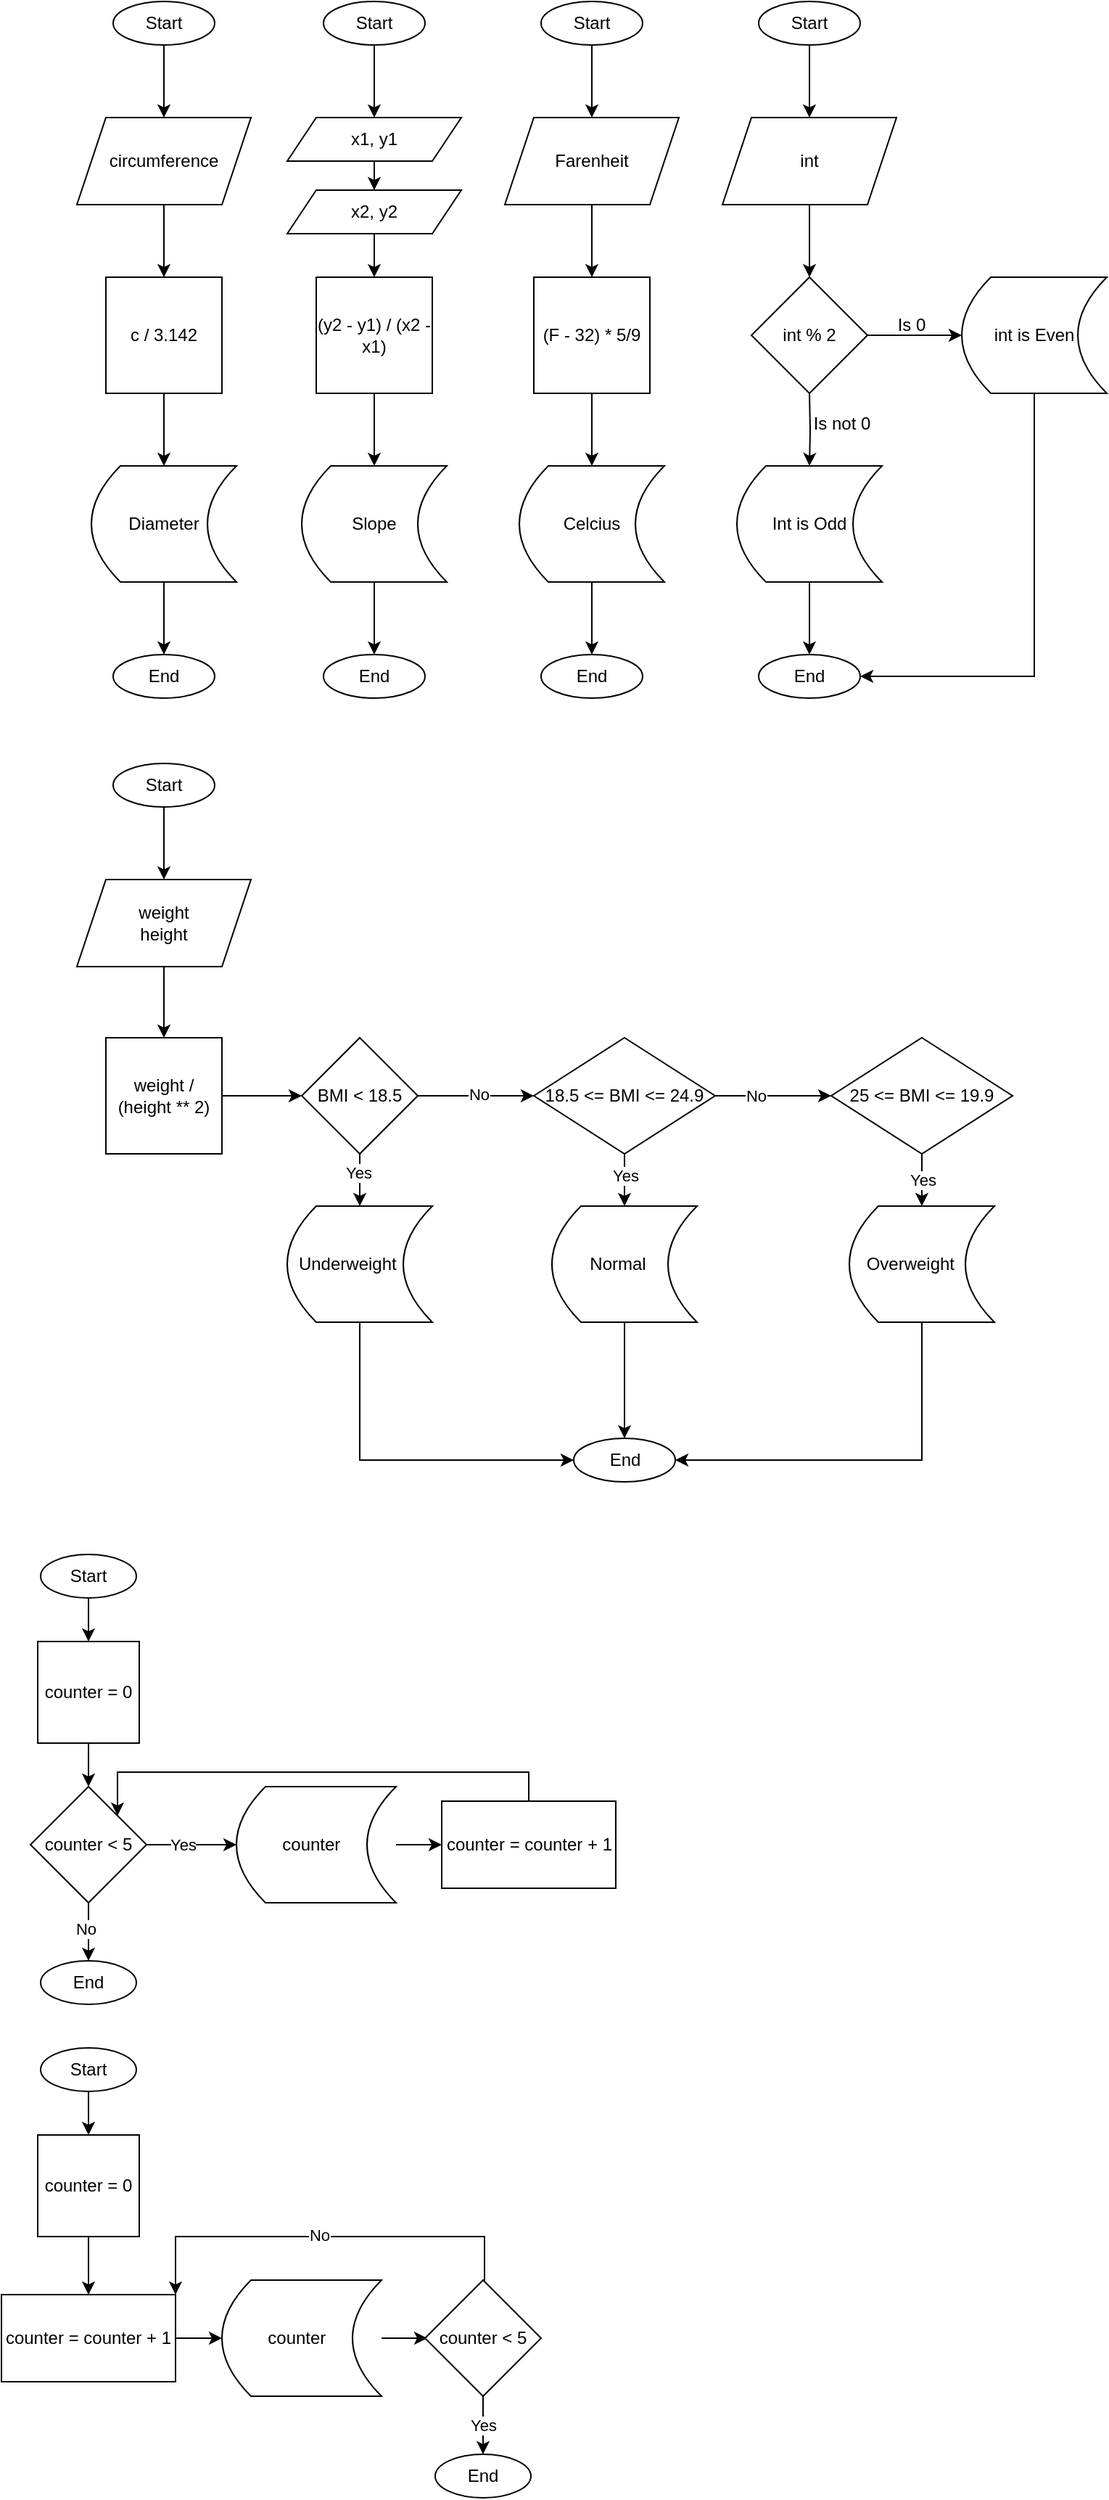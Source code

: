 <mxfile version="22.0.8" type="github">
  <diagram id="C5RBs43oDa-KdzZeNtuy" name="Page-1">
    <mxGraphModel dx="1155" dy="816" grid="1" gridSize="10" guides="1" tooltips="1" connect="1" arrows="1" fold="1" page="1" pageScale="1" pageWidth="827" pageHeight="2000" math="0" shadow="0">
      <root>
        <mxCell id="WIyWlLk6GJQsqaUBKTNV-0" />
        <mxCell id="WIyWlLk6GJQsqaUBKTNV-1" parent="WIyWlLk6GJQsqaUBKTNV-0" />
        <mxCell id="tHAQ9_R65JIWhHBERZZs-3" style="edgeStyle=orthogonalEdgeStyle;rounded=0;orthogonalLoop=1;jettySize=auto;html=1;" parent="WIyWlLk6GJQsqaUBKTNV-1" source="tHAQ9_R65JIWhHBERZZs-0" target="tHAQ9_R65JIWhHBERZZs-1" edge="1">
          <mxGeometry relative="1" as="geometry" />
        </mxCell>
        <mxCell id="tHAQ9_R65JIWhHBERZZs-0" value="Start" style="ellipse;whiteSpace=wrap;html=1;" parent="WIyWlLk6GJQsqaUBKTNV-1" vertex="1">
          <mxGeometry x="84" y="60" width="70" height="30" as="geometry" />
        </mxCell>
        <mxCell id="uW9bg_o3oEEQ5c6Waw9X-0" style="edgeStyle=orthogonalEdgeStyle;rounded=0;orthogonalLoop=1;jettySize=auto;html=1;" edge="1" parent="WIyWlLk6GJQsqaUBKTNV-1" source="tHAQ9_R65JIWhHBERZZs-1" target="tHAQ9_R65JIWhHBERZZs-4">
          <mxGeometry relative="1" as="geometry" />
        </mxCell>
        <mxCell id="tHAQ9_R65JIWhHBERZZs-1" value="circumference" style="shape=parallelogram;perimeter=parallelogramPerimeter;whiteSpace=wrap;html=1;fixedSize=1;" parent="WIyWlLk6GJQsqaUBKTNV-1" vertex="1">
          <mxGeometry x="59" y="140" width="120" height="60" as="geometry" />
        </mxCell>
        <mxCell id="uW9bg_o3oEEQ5c6Waw9X-2" style="edgeStyle=orthogonalEdgeStyle;rounded=0;orthogonalLoop=1;jettySize=auto;html=1;entryX=0.5;entryY=0;entryDx=0;entryDy=0;" edge="1" parent="WIyWlLk6GJQsqaUBKTNV-1" source="tHAQ9_R65JIWhHBERZZs-4" target="uW9bg_o3oEEQ5c6Waw9X-1">
          <mxGeometry relative="1" as="geometry" />
        </mxCell>
        <mxCell id="tHAQ9_R65JIWhHBERZZs-4" value="c /&amp;nbsp;3.142" style="whiteSpace=wrap;html=1;aspect=fixed;" parent="WIyWlLk6GJQsqaUBKTNV-1" vertex="1">
          <mxGeometry x="79" y="250" width="80" height="80" as="geometry" />
        </mxCell>
        <mxCell id="uW9bg_o3oEEQ5c6Waw9X-38" style="edgeStyle=orthogonalEdgeStyle;rounded=0;orthogonalLoop=1;jettySize=auto;html=1;entryX=0.5;entryY=0;entryDx=0;entryDy=0;" edge="1" parent="WIyWlLk6GJQsqaUBKTNV-1" source="uW9bg_o3oEEQ5c6Waw9X-1" target="uW9bg_o3oEEQ5c6Waw9X-37">
          <mxGeometry relative="1" as="geometry" />
        </mxCell>
        <mxCell id="uW9bg_o3oEEQ5c6Waw9X-1" value="Diameter" style="shape=dataStorage;whiteSpace=wrap;html=1;fixedSize=1;" vertex="1" parent="WIyWlLk6GJQsqaUBKTNV-1">
          <mxGeometry x="69" y="380" width="100" height="80" as="geometry" />
        </mxCell>
        <mxCell id="uW9bg_o3oEEQ5c6Waw9X-3" style="edgeStyle=orthogonalEdgeStyle;rounded=0;orthogonalLoop=1;jettySize=auto;html=1;" edge="1" parent="WIyWlLk6GJQsqaUBKTNV-1" source="uW9bg_o3oEEQ5c6Waw9X-4" target="uW9bg_o3oEEQ5c6Waw9X-5">
          <mxGeometry relative="1" as="geometry" />
        </mxCell>
        <mxCell id="uW9bg_o3oEEQ5c6Waw9X-4" value="Start" style="ellipse;whiteSpace=wrap;html=1;" vertex="1" parent="WIyWlLk6GJQsqaUBKTNV-1">
          <mxGeometry x="229" y="60" width="70" height="30" as="geometry" />
        </mxCell>
        <mxCell id="uW9bg_o3oEEQ5c6Waw9X-7" style="edgeStyle=orthogonalEdgeStyle;rounded=0;orthogonalLoop=1;jettySize=auto;html=1;" edge="1" parent="WIyWlLk6GJQsqaUBKTNV-1" source="uW9bg_o3oEEQ5c6Waw9X-5" target="uW9bg_o3oEEQ5c6Waw9X-6">
          <mxGeometry relative="1" as="geometry" />
        </mxCell>
        <mxCell id="uW9bg_o3oEEQ5c6Waw9X-5" value="x1, y1" style="shape=parallelogram;perimeter=parallelogramPerimeter;whiteSpace=wrap;html=1;fixedSize=1;" vertex="1" parent="WIyWlLk6GJQsqaUBKTNV-1">
          <mxGeometry x="204" y="140" width="120" height="30" as="geometry" />
        </mxCell>
        <mxCell id="uW9bg_o3oEEQ5c6Waw9X-9" style="edgeStyle=orthogonalEdgeStyle;rounded=0;orthogonalLoop=1;jettySize=auto;html=1;" edge="1" parent="WIyWlLk6GJQsqaUBKTNV-1" source="uW9bg_o3oEEQ5c6Waw9X-6" target="uW9bg_o3oEEQ5c6Waw9X-8">
          <mxGeometry relative="1" as="geometry" />
        </mxCell>
        <mxCell id="uW9bg_o3oEEQ5c6Waw9X-6" value="x2, y2" style="shape=parallelogram;perimeter=parallelogramPerimeter;whiteSpace=wrap;html=1;fixedSize=1;" vertex="1" parent="WIyWlLk6GJQsqaUBKTNV-1">
          <mxGeometry x="204" y="190" width="120" height="30" as="geometry" />
        </mxCell>
        <mxCell id="uW9bg_o3oEEQ5c6Waw9X-8" value="(y2 - y1) / (x2 - x1)" style="whiteSpace=wrap;html=1;aspect=fixed;" vertex="1" parent="WIyWlLk6GJQsqaUBKTNV-1">
          <mxGeometry x="224" y="250" width="80" height="80" as="geometry" />
        </mxCell>
        <mxCell id="uW9bg_o3oEEQ5c6Waw9X-10" style="edgeStyle=orthogonalEdgeStyle;rounded=0;orthogonalLoop=1;jettySize=auto;html=1;entryX=0.5;entryY=0;entryDx=0;entryDy=0;" edge="1" parent="WIyWlLk6GJQsqaUBKTNV-1" target="uW9bg_o3oEEQ5c6Waw9X-11" source="uW9bg_o3oEEQ5c6Waw9X-8">
          <mxGeometry relative="1" as="geometry">
            <mxPoint x="264" y="360" as="sourcePoint" />
          </mxGeometry>
        </mxCell>
        <mxCell id="uW9bg_o3oEEQ5c6Waw9X-43" style="edgeStyle=orthogonalEdgeStyle;rounded=0;orthogonalLoop=1;jettySize=auto;html=1;" edge="1" parent="WIyWlLk6GJQsqaUBKTNV-1" source="uW9bg_o3oEEQ5c6Waw9X-11" target="uW9bg_o3oEEQ5c6Waw9X-41">
          <mxGeometry relative="1" as="geometry" />
        </mxCell>
        <mxCell id="uW9bg_o3oEEQ5c6Waw9X-11" value="Slope" style="shape=dataStorage;whiteSpace=wrap;html=1;fixedSize=1;" vertex="1" parent="WIyWlLk6GJQsqaUBKTNV-1">
          <mxGeometry x="214" y="380" width="100" height="80" as="geometry" />
        </mxCell>
        <mxCell id="uW9bg_o3oEEQ5c6Waw9X-12" style="edgeStyle=orthogonalEdgeStyle;rounded=0;orthogonalLoop=1;jettySize=auto;html=1;" edge="1" parent="WIyWlLk6GJQsqaUBKTNV-1" source="uW9bg_o3oEEQ5c6Waw9X-13" target="uW9bg_o3oEEQ5c6Waw9X-15">
          <mxGeometry relative="1" as="geometry" />
        </mxCell>
        <mxCell id="uW9bg_o3oEEQ5c6Waw9X-13" value="Start" style="ellipse;whiteSpace=wrap;html=1;" vertex="1" parent="WIyWlLk6GJQsqaUBKTNV-1">
          <mxGeometry x="379" y="60" width="70" height="30" as="geometry" />
        </mxCell>
        <mxCell id="uW9bg_o3oEEQ5c6Waw9X-14" style="edgeStyle=orthogonalEdgeStyle;rounded=0;orthogonalLoop=1;jettySize=auto;html=1;" edge="1" parent="WIyWlLk6GJQsqaUBKTNV-1" source="uW9bg_o3oEEQ5c6Waw9X-15" target="uW9bg_o3oEEQ5c6Waw9X-17">
          <mxGeometry relative="1" as="geometry" />
        </mxCell>
        <mxCell id="uW9bg_o3oEEQ5c6Waw9X-15" value="Farenheit" style="shape=parallelogram;perimeter=parallelogramPerimeter;whiteSpace=wrap;html=1;fixedSize=1;" vertex="1" parent="WIyWlLk6GJQsqaUBKTNV-1">
          <mxGeometry x="354" y="140" width="120" height="60" as="geometry" />
        </mxCell>
        <mxCell id="uW9bg_o3oEEQ5c6Waw9X-16" style="edgeStyle=orthogonalEdgeStyle;rounded=0;orthogonalLoop=1;jettySize=auto;html=1;entryX=0.5;entryY=0;entryDx=0;entryDy=0;" edge="1" parent="WIyWlLk6GJQsqaUBKTNV-1" source="uW9bg_o3oEEQ5c6Waw9X-17" target="uW9bg_o3oEEQ5c6Waw9X-18">
          <mxGeometry relative="1" as="geometry" />
        </mxCell>
        <mxCell id="uW9bg_o3oEEQ5c6Waw9X-17" value="(F - 32) * 5/9" style="whiteSpace=wrap;html=1;aspect=fixed;" vertex="1" parent="WIyWlLk6GJQsqaUBKTNV-1">
          <mxGeometry x="374" y="250" width="80" height="80" as="geometry" />
        </mxCell>
        <mxCell id="uW9bg_o3oEEQ5c6Waw9X-44" style="edgeStyle=orthogonalEdgeStyle;rounded=0;orthogonalLoop=1;jettySize=auto;html=1;" edge="1" parent="WIyWlLk6GJQsqaUBKTNV-1" source="uW9bg_o3oEEQ5c6Waw9X-18" target="uW9bg_o3oEEQ5c6Waw9X-40">
          <mxGeometry relative="1" as="geometry" />
        </mxCell>
        <mxCell id="uW9bg_o3oEEQ5c6Waw9X-18" value="Celcius" style="shape=dataStorage;whiteSpace=wrap;html=1;fixedSize=1;" vertex="1" parent="WIyWlLk6GJQsqaUBKTNV-1">
          <mxGeometry x="364" y="380" width="100" height="80" as="geometry" />
        </mxCell>
        <mxCell id="uW9bg_o3oEEQ5c6Waw9X-19" style="edgeStyle=orthogonalEdgeStyle;rounded=0;orthogonalLoop=1;jettySize=auto;html=1;" edge="1" parent="WIyWlLk6GJQsqaUBKTNV-1" source="uW9bg_o3oEEQ5c6Waw9X-20" target="uW9bg_o3oEEQ5c6Waw9X-22">
          <mxGeometry relative="1" as="geometry" />
        </mxCell>
        <mxCell id="uW9bg_o3oEEQ5c6Waw9X-20" value="Start" style="ellipse;whiteSpace=wrap;html=1;" vertex="1" parent="WIyWlLk6GJQsqaUBKTNV-1">
          <mxGeometry x="529" y="60" width="70" height="30" as="geometry" />
        </mxCell>
        <mxCell id="uW9bg_o3oEEQ5c6Waw9X-21" style="edgeStyle=orthogonalEdgeStyle;rounded=0;orthogonalLoop=1;jettySize=auto;html=1;" edge="1" parent="WIyWlLk6GJQsqaUBKTNV-1" source="uW9bg_o3oEEQ5c6Waw9X-22">
          <mxGeometry relative="1" as="geometry">
            <mxPoint x="564" y="250" as="targetPoint" />
          </mxGeometry>
        </mxCell>
        <mxCell id="uW9bg_o3oEEQ5c6Waw9X-22" value="int" style="shape=parallelogram;perimeter=parallelogramPerimeter;whiteSpace=wrap;html=1;fixedSize=1;" vertex="1" parent="WIyWlLk6GJQsqaUBKTNV-1">
          <mxGeometry x="504" y="140" width="120" height="60" as="geometry" />
        </mxCell>
        <mxCell id="uW9bg_o3oEEQ5c6Waw9X-23" style="edgeStyle=orthogonalEdgeStyle;rounded=0;orthogonalLoop=1;jettySize=auto;html=1;entryX=0.5;entryY=0;entryDx=0;entryDy=0;" edge="1" parent="WIyWlLk6GJQsqaUBKTNV-1" target="uW9bg_o3oEEQ5c6Waw9X-25">
          <mxGeometry relative="1" as="geometry">
            <mxPoint x="564" y="330" as="sourcePoint" />
          </mxGeometry>
        </mxCell>
        <mxCell id="uW9bg_o3oEEQ5c6Waw9X-46" style="edgeStyle=orthogonalEdgeStyle;rounded=0;orthogonalLoop=1;jettySize=auto;html=1;entryX=0.5;entryY=0;entryDx=0;entryDy=0;" edge="1" parent="WIyWlLk6GJQsqaUBKTNV-1" source="uW9bg_o3oEEQ5c6Waw9X-25" target="uW9bg_o3oEEQ5c6Waw9X-39">
          <mxGeometry relative="1" as="geometry" />
        </mxCell>
        <mxCell id="uW9bg_o3oEEQ5c6Waw9X-25" value="Int is Odd" style="shape=dataStorage;whiteSpace=wrap;html=1;fixedSize=1;" vertex="1" parent="WIyWlLk6GJQsqaUBKTNV-1">
          <mxGeometry x="514" y="380" width="100" height="80" as="geometry" />
        </mxCell>
        <mxCell id="uW9bg_o3oEEQ5c6Waw9X-28" value="" style="edgeStyle=orthogonalEdgeStyle;rounded=0;orthogonalLoop=1;jettySize=auto;html=1;entryX=0;entryY=0.5;entryDx=0;entryDy=0;" edge="1" parent="WIyWlLk6GJQsqaUBKTNV-1" source="uW9bg_o3oEEQ5c6Waw9X-26" target="uW9bg_o3oEEQ5c6Waw9X-29">
          <mxGeometry relative="1" as="geometry">
            <mxPoint x="649" y="320" as="targetPoint" />
          </mxGeometry>
        </mxCell>
        <mxCell id="uW9bg_o3oEEQ5c6Waw9X-26" value="int % 2" style="rhombus;whiteSpace=wrap;html=1;" vertex="1" parent="WIyWlLk6GJQsqaUBKTNV-1">
          <mxGeometry x="524" y="250" width="80" height="80" as="geometry" />
        </mxCell>
        <mxCell id="uW9bg_o3oEEQ5c6Waw9X-47" style="edgeStyle=orthogonalEdgeStyle;rounded=0;orthogonalLoop=1;jettySize=auto;html=1;entryX=1;entryY=0.5;entryDx=0;entryDy=0;" edge="1" parent="WIyWlLk6GJQsqaUBKTNV-1" source="uW9bg_o3oEEQ5c6Waw9X-29" target="uW9bg_o3oEEQ5c6Waw9X-39">
          <mxGeometry relative="1" as="geometry">
            <Array as="points">
              <mxPoint x="719" y="525" />
            </Array>
          </mxGeometry>
        </mxCell>
        <mxCell id="uW9bg_o3oEEQ5c6Waw9X-29" value="int is Even" style="shape=dataStorage;whiteSpace=wrap;html=1;fixedSize=1;" vertex="1" parent="WIyWlLk6GJQsqaUBKTNV-1">
          <mxGeometry x="669" y="250" width="100" height="80" as="geometry" />
        </mxCell>
        <mxCell id="uW9bg_o3oEEQ5c6Waw9X-30" value="Is 0" style="text;html=1;align=center;verticalAlign=middle;resizable=0;points=[];autosize=1;strokeColor=none;fillColor=none;" vertex="1" parent="WIyWlLk6GJQsqaUBKTNV-1">
          <mxGeometry x="614" y="268" width="40" height="30" as="geometry" />
        </mxCell>
        <mxCell id="uW9bg_o3oEEQ5c6Waw9X-31" value="Is not 0" style="text;html=1;align=center;verticalAlign=middle;resizable=0;points=[];autosize=1;strokeColor=none;fillColor=none;" vertex="1" parent="WIyWlLk6GJQsqaUBKTNV-1">
          <mxGeometry x="556" y="336" width="60" height="30" as="geometry" />
        </mxCell>
        <mxCell id="uW9bg_o3oEEQ5c6Waw9X-37" value="End" style="ellipse;whiteSpace=wrap;html=1;" vertex="1" parent="WIyWlLk6GJQsqaUBKTNV-1">
          <mxGeometry x="84" y="510" width="70" height="30" as="geometry" />
        </mxCell>
        <mxCell id="uW9bg_o3oEEQ5c6Waw9X-39" value="End" style="ellipse;whiteSpace=wrap;html=1;" vertex="1" parent="WIyWlLk6GJQsqaUBKTNV-1">
          <mxGeometry x="529" y="510" width="70" height="30" as="geometry" />
        </mxCell>
        <mxCell id="uW9bg_o3oEEQ5c6Waw9X-40" value="End" style="ellipse;whiteSpace=wrap;html=1;" vertex="1" parent="WIyWlLk6GJQsqaUBKTNV-1">
          <mxGeometry x="379" y="510" width="70" height="30" as="geometry" />
        </mxCell>
        <mxCell id="uW9bg_o3oEEQ5c6Waw9X-41" value="End" style="ellipse;whiteSpace=wrap;html=1;" vertex="1" parent="WIyWlLk6GJQsqaUBKTNV-1">
          <mxGeometry x="229" y="510" width="70" height="30" as="geometry" />
        </mxCell>
        <mxCell id="uW9bg_o3oEEQ5c6Waw9X-48" style="edgeStyle=orthogonalEdgeStyle;rounded=0;orthogonalLoop=1;jettySize=auto;html=1;" edge="1" parent="WIyWlLk6GJQsqaUBKTNV-1" source="uW9bg_o3oEEQ5c6Waw9X-49" target="uW9bg_o3oEEQ5c6Waw9X-51">
          <mxGeometry relative="1" as="geometry" />
        </mxCell>
        <mxCell id="uW9bg_o3oEEQ5c6Waw9X-49" value="Start" style="ellipse;whiteSpace=wrap;html=1;" vertex="1" parent="WIyWlLk6GJQsqaUBKTNV-1">
          <mxGeometry x="84" y="585" width="70" height="30" as="geometry" />
        </mxCell>
        <mxCell id="uW9bg_o3oEEQ5c6Waw9X-50" style="edgeStyle=orthogonalEdgeStyle;rounded=0;orthogonalLoop=1;jettySize=auto;html=1;" edge="1" parent="WIyWlLk6GJQsqaUBKTNV-1" source="uW9bg_o3oEEQ5c6Waw9X-51" target="uW9bg_o3oEEQ5c6Waw9X-62">
          <mxGeometry relative="1" as="geometry">
            <mxPoint x="119" y="775" as="targetPoint" />
          </mxGeometry>
        </mxCell>
        <mxCell id="uW9bg_o3oEEQ5c6Waw9X-51" value="weight&lt;br&gt;height" style="shape=parallelogram;perimeter=parallelogramPerimeter;whiteSpace=wrap;html=1;fixedSize=1;" vertex="1" parent="WIyWlLk6GJQsqaUBKTNV-1">
          <mxGeometry x="59" y="665" width="120" height="60" as="geometry" />
        </mxCell>
        <mxCell id="uW9bg_o3oEEQ5c6Waw9X-79" style="edgeStyle=orthogonalEdgeStyle;rounded=0;orthogonalLoop=1;jettySize=auto;html=1;entryX=0;entryY=0.5;entryDx=0;entryDy=0;" edge="1" parent="WIyWlLk6GJQsqaUBKTNV-1" source="uW9bg_o3oEEQ5c6Waw9X-54" target="uW9bg_o3oEEQ5c6Waw9X-61">
          <mxGeometry relative="1" as="geometry">
            <Array as="points">
              <mxPoint x="254" y="1065" />
            </Array>
          </mxGeometry>
        </mxCell>
        <mxCell id="uW9bg_o3oEEQ5c6Waw9X-54" value="Underweight&amp;nbsp; &amp;nbsp; &amp;nbsp;" style="shape=dataStorage;whiteSpace=wrap;html=1;fixedSize=1;" vertex="1" parent="WIyWlLk6GJQsqaUBKTNV-1">
          <mxGeometry x="204" y="890" width="100" height="80" as="geometry" />
        </mxCell>
        <mxCell id="uW9bg_o3oEEQ5c6Waw9X-61" value="End" style="ellipse;whiteSpace=wrap;html=1;" vertex="1" parent="WIyWlLk6GJQsqaUBKTNV-1">
          <mxGeometry x="401.5" y="1050" width="70" height="30" as="geometry" />
        </mxCell>
        <mxCell id="uW9bg_o3oEEQ5c6Waw9X-65" style="edgeStyle=orthogonalEdgeStyle;rounded=0;orthogonalLoop=1;jettySize=auto;html=1;entryX=0;entryY=0.5;entryDx=0;entryDy=0;" edge="1" parent="WIyWlLk6GJQsqaUBKTNV-1" source="uW9bg_o3oEEQ5c6Waw9X-62" target="uW9bg_o3oEEQ5c6Waw9X-64">
          <mxGeometry relative="1" as="geometry" />
        </mxCell>
        <mxCell id="uW9bg_o3oEEQ5c6Waw9X-62" value="weight / (height ** 2)" style="whiteSpace=wrap;html=1;aspect=fixed;" vertex="1" parent="WIyWlLk6GJQsqaUBKTNV-1">
          <mxGeometry x="79" y="774" width="80" height="80" as="geometry" />
        </mxCell>
        <mxCell id="uW9bg_o3oEEQ5c6Waw9X-68" value="" style="edgeStyle=orthogonalEdgeStyle;rounded=0;orthogonalLoop=1;jettySize=auto;html=1;" edge="1" parent="WIyWlLk6GJQsqaUBKTNV-1" source="uW9bg_o3oEEQ5c6Waw9X-64" target="uW9bg_o3oEEQ5c6Waw9X-67">
          <mxGeometry relative="1" as="geometry" />
        </mxCell>
        <mxCell id="uW9bg_o3oEEQ5c6Waw9X-127" value="No" style="edgeLabel;html=1;align=center;verticalAlign=middle;resizable=0;points=[];" vertex="1" connectable="0" parent="uW9bg_o3oEEQ5c6Waw9X-68">
          <mxGeometry x="0.05" y="-3" relative="1" as="geometry">
            <mxPoint y="-4" as="offset" />
          </mxGeometry>
        </mxCell>
        <mxCell id="uW9bg_o3oEEQ5c6Waw9X-76" style="edgeStyle=orthogonalEdgeStyle;rounded=0;orthogonalLoop=1;jettySize=auto;html=1;" edge="1" parent="WIyWlLk6GJQsqaUBKTNV-1" source="uW9bg_o3oEEQ5c6Waw9X-64" target="uW9bg_o3oEEQ5c6Waw9X-54">
          <mxGeometry relative="1" as="geometry" />
        </mxCell>
        <mxCell id="uW9bg_o3oEEQ5c6Waw9X-129" value="Yes" style="edgeLabel;html=1;align=center;verticalAlign=middle;resizable=0;points=[];" vertex="1" connectable="0" parent="uW9bg_o3oEEQ5c6Waw9X-76">
          <mxGeometry x="-0.477" y="-1" relative="1" as="geometry">
            <mxPoint y="1" as="offset" />
          </mxGeometry>
        </mxCell>
        <mxCell id="uW9bg_o3oEEQ5c6Waw9X-64" value="BMI &amp;lt; 18.5" style="rhombus;whiteSpace=wrap;html=1;" vertex="1" parent="WIyWlLk6GJQsqaUBKTNV-1">
          <mxGeometry x="214" y="774" width="80" height="80" as="geometry" />
        </mxCell>
        <mxCell id="uW9bg_o3oEEQ5c6Waw9X-70" value="" style="edgeStyle=orthogonalEdgeStyle;rounded=0;orthogonalLoop=1;jettySize=auto;html=1;" edge="1" parent="WIyWlLk6GJQsqaUBKTNV-1" source="uW9bg_o3oEEQ5c6Waw9X-67" target="uW9bg_o3oEEQ5c6Waw9X-69">
          <mxGeometry relative="1" as="geometry" />
        </mxCell>
        <mxCell id="uW9bg_o3oEEQ5c6Waw9X-128" value="No" style="edgeLabel;html=1;align=center;verticalAlign=middle;resizable=0;points=[];" vertex="1" connectable="0" parent="uW9bg_o3oEEQ5c6Waw9X-70">
          <mxGeometry x="-0.3" y="1" relative="1" as="geometry">
            <mxPoint y="1" as="offset" />
          </mxGeometry>
        </mxCell>
        <mxCell id="uW9bg_o3oEEQ5c6Waw9X-77" style="edgeStyle=orthogonalEdgeStyle;rounded=0;orthogonalLoop=1;jettySize=auto;html=1;" edge="1" parent="WIyWlLk6GJQsqaUBKTNV-1" source="uW9bg_o3oEEQ5c6Waw9X-67" target="uW9bg_o3oEEQ5c6Waw9X-75">
          <mxGeometry relative="1" as="geometry" />
        </mxCell>
        <mxCell id="uW9bg_o3oEEQ5c6Waw9X-130" value="Yes" style="edgeLabel;html=1;align=center;verticalAlign=middle;resizable=0;points=[];" vertex="1" connectable="0" parent="uW9bg_o3oEEQ5c6Waw9X-77">
          <mxGeometry x="-0.386" relative="1" as="geometry">
            <mxPoint y="1" as="offset" />
          </mxGeometry>
        </mxCell>
        <mxCell id="uW9bg_o3oEEQ5c6Waw9X-67" value="18.5 &amp;lt;= BMI &amp;lt;= 24.9" style="rhombus;whiteSpace=wrap;html=1;" vertex="1" parent="WIyWlLk6GJQsqaUBKTNV-1">
          <mxGeometry x="374" y="774" width="125" height="80" as="geometry" />
        </mxCell>
        <mxCell id="uW9bg_o3oEEQ5c6Waw9X-78" value="Yes" style="edgeStyle=orthogonalEdgeStyle;rounded=0;orthogonalLoop=1;jettySize=auto;html=1;" edge="1" parent="WIyWlLk6GJQsqaUBKTNV-1" source="uW9bg_o3oEEQ5c6Waw9X-69" target="uW9bg_o3oEEQ5c6Waw9X-74">
          <mxGeometry relative="1" as="geometry" />
        </mxCell>
        <mxCell id="uW9bg_o3oEEQ5c6Waw9X-69" value="25 &amp;lt;= BMI &amp;lt;= 19.9" style="rhombus;whiteSpace=wrap;html=1;" vertex="1" parent="WIyWlLk6GJQsqaUBKTNV-1">
          <mxGeometry x="579" y="774" width="125" height="80" as="geometry" />
        </mxCell>
        <mxCell id="uW9bg_o3oEEQ5c6Waw9X-81" style="edgeStyle=orthogonalEdgeStyle;rounded=0;orthogonalLoop=1;jettySize=auto;html=1;entryX=1;entryY=0.5;entryDx=0;entryDy=0;" edge="1" parent="WIyWlLk6GJQsqaUBKTNV-1" source="uW9bg_o3oEEQ5c6Waw9X-74" target="uW9bg_o3oEEQ5c6Waw9X-61">
          <mxGeometry relative="1" as="geometry">
            <Array as="points">
              <mxPoint x="642" y="1065" />
            </Array>
          </mxGeometry>
        </mxCell>
        <mxCell id="uW9bg_o3oEEQ5c6Waw9X-74" value="Overweight&amp;nbsp; &amp;nbsp; &amp;nbsp;" style="shape=dataStorage;whiteSpace=wrap;html=1;fixedSize=1;" vertex="1" parent="WIyWlLk6GJQsqaUBKTNV-1">
          <mxGeometry x="591.5" y="890" width="100" height="80" as="geometry" />
        </mxCell>
        <mxCell id="uW9bg_o3oEEQ5c6Waw9X-80" style="edgeStyle=orthogonalEdgeStyle;rounded=0;orthogonalLoop=1;jettySize=auto;html=1;" edge="1" parent="WIyWlLk6GJQsqaUBKTNV-1" source="uW9bg_o3oEEQ5c6Waw9X-75" target="uW9bg_o3oEEQ5c6Waw9X-61">
          <mxGeometry relative="1" as="geometry" />
        </mxCell>
        <mxCell id="uW9bg_o3oEEQ5c6Waw9X-75" value="Normal&amp;nbsp; &amp;nbsp;" style="shape=dataStorage;whiteSpace=wrap;html=1;fixedSize=1;" vertex="1" parent="WIyWlLk6GJQsqaUBKTNV-1">
          <mxGeometry x="386.5" y="890" width="100" height="80" as="geometry" />
        </mxCell>
        <mxCell id="uW9bg_o3oEEQ5c6Waw9X-87" style="edgeStyle=orthogonalEdgeStyle;rounded=0;orthogonalLoop=1;jettySize=auto;html=1;" edge="1" parent="WIyWlLk6GJQsqaUBKTNV-1" source="uW9bg_o3oEEQ5c6Waw9X-82" target="uW9bg_o3oEEQ5c6Waw9X-86">
          <mxGeometry relative="1" as="geometry" />
        </mxCell>
        <mxCell id="uW9bg_o3oEEQ5c6Waw9X-82" value="Start" style="ellipse;whiteSpace=wrap;html=1;" vertex="1" parent="WIyWlLk6GJQsqaUBKTNV-1">
          <mxGeometry x="34" y="1130" width="66" height="30" as="geometry" />
        </mxCell>
        <mxCell id="uW9bg_o3oEEQ5c6Waw9X-88" style="edgeStyle=orthogonalEdgeStyle;rounded=0;orthogonalLoop=1;jettySize=auto;html=1;entryX=0.5;entryY=0;entryDx=0;entryDy=0;" edge="1" parent="WIyWlLk6GJQsqaUBKTNV-1" source="uW9bg_o3oEEQ5c6Waw9X-86" target="uW9bg_o3oEEQ5c6Waw9X-91">
          <mxGeometry relative="1" as="geometry">
            <mxPoint x="67" y="1300" as="targetPoint" />
          </mxGeometry>
        </mxCell>
        <mxCell id="uW9bg_o3oEEQ5c6Waw9X-86" value="counter = 0" style="whiteSpace=wrap;html=1;aspect=fixed;" vertex="1" parent="WIyWlLk6GJQsqaUBKTNV-1">
          <mxGeometry x="32" y="1190" width="70" height="70" as="geometry" />
        </mxCell>
        <mxCell id="uW9bg_o3oEEQ5c6Waw9X-94" style="edgeStyle=orthogonalEdgeStyle;rounded=0;orthogonalLoop=1;jettySize=auto;html=1;" edge="1" parent="WIyWlLk6GJQsqaUBKTNV-1" source="uW9bg_o3oEEQ5c6Waw9X-91" target="uW9bg_o3oEEQ5c6Waw9X-93">
          <mxGeometry relative="1" as="geometry" />
        </mxCell>
        <mxCell id="uW9bg_o3oEEQ5c6Waw9X-125" value="Yes" style="edgeLabel;html=1;align=center;verticalAlign=middle;resizable=0;points=[];" vertex="1" connectable="0" parent="uW9bg_o3oEEQ5c6Waw9X-94">
          <mxGeometry x="-0.194" y="1" relative="1" as="geometry">
            <mxPoint y="1" as="offset" />
          </mxGeometry>
        </mxCell>
        <mxCell id="uW9bg_o3oEEQ5c6Waw9X-101" style="edgeStyle=orthogonalEdgeStyle;rounded=0;orthogonalLoop=1;jettySize=auto;html=1;" edge="1" parent="WIyWlLk6GJQsqaUBKTNV-1" source="uW9bg_o3oEEQ5c6Waw9X-91" target="uW9bg_o3oEEQ5c6Waw9X-100">
          <mxGeometry relative="1" as="geometry" />
        </mxCell>
        <mxCell id="uW9bg_o3oEEQ5c6Waw9X-126" value="No" style="edgeLabel;html=1;align=center;verticalAlign=middle;resizable=0;points=[];" vertex="1" connectable="0" parent="uW9bg_o3oEEQ5c6Waw9X-101">
          <mxGeometry x="-0.125" y="-2" relative="1" as="geometry">
            <mxPoint as="offset" />
          </mxGeometry>
        </mxCell>
        <mxCell id="uW9bg_o3oEEQ5c6Waw9X-91" value="counter &amp;lt; 5" style="rhombus;whiteSpace=wrap;html=1;" vertex="1" parent="WIyWlLk6GJQsqaUBKTNV-1">
          <mxGeometry x="27" y="1290" width="80" height="80" as="geometry" />
        </mxCell>
        <mxCell id="uW9bg_o3oEEQ5c6Waw9X-96" value="" style="edgeStyle=orthogonalEdgeStyle;rounded=0;orthogonalLoop=1;jettySize=auto;html=1;" edge="1" parent="WIyWlLk6GJQsqaUBKTNV-1" source="uW9bg_o3oEEQ5c6Waw9X-93" target="uW9bg_o3oEEQ5c6Waw9X-95">
          <mxGeometry relative="1" as="geometry" />
        </mxCell>
        <mxCell id="uW9bg_o3oEEQ5c6Waw9X-93" value="counter&amp;nbsp;&amp;nbsp;" style="shape=dataStorage;whiteSpace=wrap;html=1;fixedSize=1;" vertex="1" parent="WIyWlLk6GJQsqaUBKTNV-1">
          <mxGeometry x="169" y="1290" width="110" height="80" as="geometry" />
        </mxCell>
        <mxCell id="uW9bg_o3oEEQ5c6Waw9X-97" style="edgeStyle=orthogonalEdgeStyle;rounded=0;orthogonalLoop=1;jettySize=auto;html=1;entryX=1;entryY=0;entryDx=0;entryDy=0;exitX=0.5;exitY=0;exitDx=0;exitDy=0;" edge="1" parent="WIyWlLk6GJQsqaUBKTNV-1" source="uW9bg_o3oEEQ5c6Waw9X-95" target="uW9bg_o3oEEQ5c6Waw9X-91">
          <mxGeometry relative="1" as="geometry">
            <Array as="points">
              <mxPoint x="371" y="1280" />
              <mxPoint x="87" y="1280" />
            </Array>
          </mxGeometry>
        </mxCell>
        <mxCell id="uW9bg_o3oEEQ5c6Waw9X-95" value="counter = counter + 1" style="whiteSpace=wrap;html=1;" vertex="1" parent="WIyWlLk6GJQsqaUBKTNV-1">
          <mxGeometry x="310.5" y="1300" width="120" height="60" as="geometry" />
        </mxCell>
        <mxCell id="uW9bg_o3oEEQ5c6Waw9X-100" value="End" style="ellipse;whiteSpace=wrap;html=1;" vertex="1" parent="WIyWlLk6GJQsqaUBKTNV-1">
          <mxGeometry x="34" y="1410" width="66" height="30" as="geometry" />
        </mxCell>
        <mxCell id="uW9bg_o3oEEQ5c6Waw9X-102" style="edgeStyle=orthogonalEdgeStyle;rounded=0;orthogonalLoop=1;jettySize=auto;html=1;" edge="1" parent="WIyWlLk6GJQsqaUBKTNV-1" source="uW9bg_o3oEEQ5c6Waw9X-103" target="uW9bg_o3oEEQ5c6Waw9X-105">
          <mxGeometry relative="1" as="geometry" />
        </mxCell>
        <mxCell id="uW9bg_o3oEEQ5c6Waw9X-103" value="Start" style="ellipse;whiteSpace=wrap;html=1;" vertex="1" parent="WIyWlLk6GJQsqaUBKTNV-1">
          <mxGeometry x="34" y="1470" width="66" height="30" as="geometry" />
        </mxCell>
        <mxCell id="uW9bg_o3oEEQ5c6Waw9X-118" style="edgeStyle=orthogonalEdgeStyle;rounded=0;orthogonalLoop=1;jettySize=auto;html=1;entryX=0.5;entryY=0;entryDx=0;entryDy=0;" edge="1" parent="WIyWlLk6GJQsqaUBKTNV-1" source="uW9bg_o3oEEQ5c6Waw9X-105" target="uW9bg_o3oEEQ5c6Waw9X-117">
          <mxGeometry relative="1" as="geometry" />
        </mxCell>
        <mxCell id="uW9bg_o3oEEQ5c6Waw9X-105" value="counter = 0" style="whiteSpace=wrap;html=1;aspect=fixed;" vertex="1" parent="WIyWlLk6GJQsqaUBKTNV-1">
          <mxGeometry x="32" y="1530" width="70" height="70" as="geometry" />
        </mxCell>
        <mxCell id="uW9bg_o3oEEQ5c6Waw9X-109" value="" style="edgeStyle=orthogonalEdgeStyle;rounded=0;orthogonalLoop=1;jettySize=auto;html=1;" edge="1" parent="WIyWlLk6GJQsqaUBKTNV-1" source="uW9bg_o3oEEQ5c6Waw9X-110">
          <mxGeometry relative="1" as="geometry">
            <mxPoint x="300.5" y="1670" as="targetPoint" />
          </mxGeometry>
        </mxCell>
        <mxCell id="uW9bg_o3oEEQ5c6Waw9X-110" value="counter&amp;nbsp;&amp;nbsp;" style="shape=dataStorage;whiteSpace=wrap;html=1;fixedSize=1;" vertex="1" parent="WIyWlLk6GJQsqaUBKTNV-1">
          <mxGeometry x="159" y="1630" width="110" height="80" as="geometry" />
        </mxCell>
        <mxCell id="uW9bg_o3oEEQ5c6Waw9X-119" style="edgeStyle=orthogonalEdgeStyle;rounded=0;orthogonalLoop=1;jettySize=auto;html=1;" edge="1" parent="WIyWlLk6GJQsqaUBKTNV-1" source="uW9bg_o3oEEQ5c6Waw9X-117" target="uW9bg_o3oEEQ5c6Waw9X-110">
          <mxGeometry relative="1" as="geometry" />
        </mxCell>
        <mxCell id="uW9bg_o3oEEQ5c6Waw9X-117" value="counter = counter + 1" style="whiteSpace=wrap;html=1;" vertex="1" parent="WIyWlLk6GJQsqaUBKTNV-1">
          <mxGeometry x="7" y="1640" width="120" height="60" as="geometry" />
        </mxCell>
        <mxCell id="uW9bg_o3oEEQ5c6Waw9X-122" value="Yes" style="edgeStyle=orthogonalEdgeStyle;rounded=0;orthogonalLoop=1;jettySize=auto;html=1;" edge="1" parent="WIyWlLk6GJQsqaUBKTNV-1" source="uW9bg_o3oEEQ5c6Waw9X-120" target="uW9bg_o3oEEQ5c6Waw9X-121">
          <mxGeometry relative="1" as="geometry" />
        </mxCell>
        <mxCell id="uW9bg_o3oEEQ5c6Waw9X-123" style="edgeStyle=orthogonalEdgeStyle;rounded=0;orthogonalLoop=1;jettySize=auto;html=1;entryX=1;entryY=0;entryDx=0;entryDy=0;" edge="1" parent="WIyWlLk6GJQsqaUBKTNV-1" source="uW9bg_o3oEEQ5c6Waw9X-120" target="uW9bg_o3oEEQ5c6Waw9X-117">
          <mxGeometry relative="1" as="geometry">
            <Array as="points">
              <mxPoint x="340" y="1600" />
              <mxPoint x="127" y="1600" />
            </Array>
          </mxGeometry>
        </mxCell>
        <mxCell id="uW9bg_o3oEEQ5c6Waw9X-124" value="No" style="edgeLabel;html=1;align=center;verticalAlign=middle;resizable=0;points=[];" vertex="1" connectable="0" parent="uW9bg_o3oEEQ5c6Waw9X-123">
          <mxGeometry x="0.021" y="-1" relative="1" as="geometry">
            <mxPoint as="offset" />
          </mxGeometry>
        </mxCell>
        <mxCell id="uW9bg_o3oEEQ5c6Waw9X-120" value="counter &amp;lt; 5" style="rhombus;whiteSpace=wrap;html=1;" vertex="1" parent="WIyWlLk6GJQsqaUBKTNV-1">
          <mxGeometry x="299" y="1630" width="80" height="80" as="geometry" />
        </mxCell>
        <mxCell id="uW9bg_o3oEEQ5c6Waw9X-121" value="End" style="ellipse;whiteSpace=wrap;html=1;" vertex="1" parent="WIyWlLk6GJQsqaUBKTNV-1">
          <mxGeometry x="306" y="1750" width="66" height="30" as="geometry" />
        </mxCell>
      </root>
    </mxGraphModel>
  </diagram>
</mxfile>
